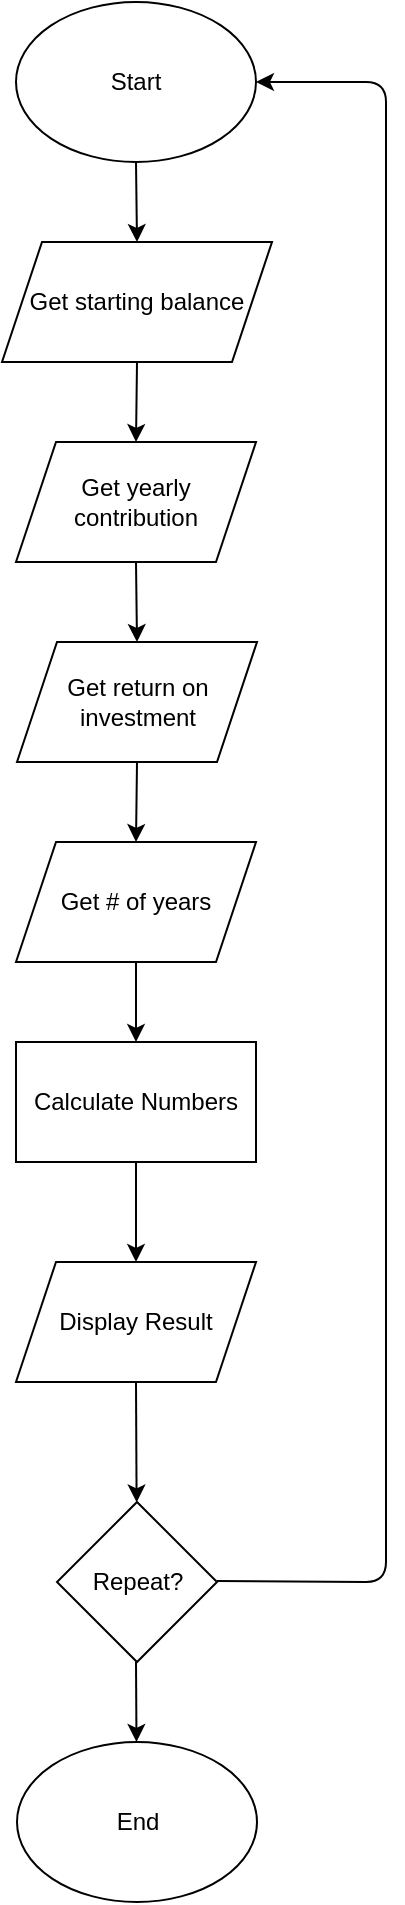 <mxfile version="13.7.1" type="github">
  <diagram id="i7dEBs-npr6sWAwcBF_8" name="Page-1">
    <mxGraphModel dx="2062" dy="1132" grid="1" gridSize="10" guides="1" tooltips="1" connect="1" arrows="1" fold="1" page="1" pageScale="1" pageWidth="850" pageHeight="1100" math="0" shadow="0">
      <root>
        <mxCell id="0" />
        <mxCell id="1" parent="0" />
        <mxCell id="CXA66Xq1C64-4AYXlIk8-1" value="Start" style="ellipse;whiteSpace=wrap;html=1;" parent="1" vertex="1">
          <mxGeometry x="365" width="120" height="80" as="geometry" />
        </mxCell>
        <mxCell id="CXA66Xq1C64-4AYXlIk8-2" value="Get starting balance" style="shape=parallelogram;perimeter=parallelogramPerimeter;whiteSpace=wrap;html=1;fixedSize=1;" parent="1" vertex="1">
          <mxGeometry x="358" y="120" width="135" height="60" as="geometry" />
        </mxCell>
        <mxCell id="CXA66Xq1C64-4AYXlIk8-3" value="" style="endArrow=classic;html=1;exitX=0.5;exitY=1;exitDx=0;exitDy=0;entryX=0.5;entryY=0;entryDx=0;entryDy=0;" parent="1" source="CXA66Xq1C64-4AYXlIk8-1" target="CXA66Xq1C64-4AYXlIk8-2" edge="1">
          <mxGeometry width="50" height="50" relative="1" as="geometry">
            <mxPoint x="400" y="430" as="sourcePoint" />
            <mxPoint x="450" y="380" as="targetPoint" />
          </mxGeometry>
        </mxCell>
        <mxCell id="CXA66Xq1C64-4AYXlIk8-4" value="Get yearly contribution" style="shape=parallelogram;perimeter=parallelogramPerimeter;whiteSpace=wrap;html=1;fixedSize=1;" parent="1" vertex="1">
          <mxGeometry x="365" y="220" width="120" height="60" as="geometry" />
        </mxCell>
        <mxCell id="CXA66Xq1C64-4AYXlIk8-5" value="" style="endArrow=classic;html=1;exitX=0.5;exitY=1;exitDx=0;exitDy=0;entryX=0.5;entryY=0;entryDx=0;entryDy=0;" parent="1" source="CXA66Xq1C64-4AYXlIk8-2" target="CXA66Xq1C64-4AYXlIk8-4" edge="1">
          <mxGeometry width="50" height="50" relative="1" as="geometry">
            <mxPoint x="400" y="430" as="sourcePoint" />
            <mxPoint x="450" y="380" as="targetPoint" />
          </mxGeometry>
        </mxCell>
        <mxCell id="CXA66Xq1C64-4AYXlIk8-6" value="Get return on investment" style="shape=parallelogram;perimeter=parallelogramPerimeter;whiteSpace=wrap;html=1;fixedSize=1;" parent="1" vertex="1">
          <mxGeometry x="365.5" y="320" width="120" height="60" as="geometry" />
        </mxCell>
        <mxCell id="CXA66Xq1C64-4AYXlIk8-7" value="Get # of years" style="shape=parallelogram;perimeter=parallelogramPerimeter;whiteSpace=wrap;html=1;fixedSize=1;" parent="1" vertex="1">
          <mxGeometry x="365" y="420" width="120" height="60" as="geometry" />
        </mxCell>
        <mxCell id="CXA66Xq1C64-4AYXlIk8-8" value="" style="endArrow=classic;html=1;exitX=0.5;exitY=1;exitDx=0;exitDy=0;entryX=0.5;entryY=0;entryDx=0;entryDy=0;" parent="1" source="CXA66Xq1C64-4AYXlIk8-4" target="CXA66Xq1C64-4AYXlIk8-6" edge="1">
          <mxGeometry width="50" height="50" relative="1" as="geometry">
            <mxPoint x="430" y="290" as="sourcePoint" />
            <mxPoint x="450" y="370" as="targetPoint" />
          </mxGeometry>
        </mxCell>
        <mxCell id="CXA66Xq1C64-4AYXlIk8-11" value="" style="endArrow=classic;html=1;exitX=0.5;exitY=1;exitDx=0;exitDy=0;entryX=0.5;entryY=0;entryDx=0;entryDy=0;" parent="1" source="CXA66Xq1C64-4AYXlIk8-6" target="CXA66Xq1C64-4AYXlIk8-7" edge="1">
          <mxGeometry width="50" height="50" relative="1" as="geometry">
            <mxPoint x="400" y="420" as="sourcePoint" />
            <mxPoint x="450" y="370" as="targetPoint" />
          </mxGeometry>
        </mxCell>
        <mxCell id="RiDRtrQ7sRPEerTPDryQ-7" value="" style="endArrow=classic;html=1;exitX=0.5;exitY=1;exitDx=0;exitDy=0;" edge="1" parent="1" source="CXA66Xq1C64-4AYXlIk8-7">
          <mxGeometry width="50" height="50" relative="1" as="geometry">
            <mxPoint x="400" y="600" as="sourcePoint" />
            <mxPoint x="425" y="520" as="targetPoint" />
          </mxGeometry>
        </mxCell>
        <mxCell id="RiDRtrQ7sRPEerTPDryQ-8" value="Calculate Numbers" style="rounded=0;whiteSpace=wrap;html=1;" vertex="1" parent="1">
          <mxGeometry x="365" y="520" width="120" height="60" as="geometry" />
        </mxCell>
        <mxCell id="RiDRtrQ7sRPEerTPDryQ-9" value="" style="endArrow=classic;html=1;exitX=0.5;exitY=1;exitDx=0;exitDy=0;" edge="1" parent="1" source="RiDRtrQ7sRPEerTPDryQ-8">
          <mxGeometry width="50" height="50" relative="1" as="geometry">
            <mxPoint x="425" y="630" as="sourcePoint" />
            <mxPoint x="425" y="630" as="targetPoint" />
          </mxGeometry>
        </mxCell>
        <mxCell id="RiDRtrQ7sRPEerTPDryQ-10" value="Display Result" style="shape=parallelogram;perimeter=parallelogramPerimeter;whiteSpace=wrap;html=1;fixedSize=1;" vertex="1" parent="1">
          <mxGeometry x="365" y="630" width="120" height="60" as="geometry" />
        </mxCell>
        <mxCell id="RiDRtrQ7sRPEerTPDryQ-11" value="Repeat?" style="rhombus;whiteSpace=wrap;html=1;" vertex="1" parent="1">
          <mxGeometry x="385.5" y="750" width="80" height="80" as="geometry" />
        </mxCell>
        <mxCell id="RiDRtrQ7sRPEerTPDryQ-12" value="" style="endArrow=classic;html=1;exitX=0.5;exitY=1;exitDx=0;exitDy=0;" edge="1" parent="1" source="RiDRtrQ7sRPEerTPDryQ-10" target="RiDRtrQ7sRPEerTPDryQ-11">
          <mxGeometry width="50" height="50" relative="1" as="geometry">
            <mxPoint x="400" y="600" as="sourcePoint" />
            <mxPoint x="450" y="550" as="targetPoint" />
          </mxGeometry>
        </mxCell>
        <mxCell id="RiDRtrQ7sRPEerTPDryQ-13" value="" style="endArrow=classic;html=1;" edge="1" parent="1" target="RiDRtrQ7sRPEerTPDryQ-14">
          <mxGeometry width="50" height="50" relative="1" as="geometry">
            <mxPoint x="425" y="830" as="sourcePoint" />
            <mxPoint x="425" y="880" as="targetPoint" />
          </mxGeometry>
        </mxCell>
        <mxCell id="RiDRtrQ7sRPEerTPDryQ-14" value="End" style="ellipse;whiteSpace=wrap;html=1;" vertex="1" parent="1">
          <mxGeometry x="365.5" y="870" width="120" height="80" as="geometry" />
        </mxCell>
        <mxCell id="RiDRtrQ7sRPEerTPDryQ-15" value="" style="endArrow=classic;html=1;entryX=1;entryY=0.5;entryDx=0;entryDy=0;" edge="1" parent="1" target="CXA66Xq1C64-4AYXlIk8-1">
          <mxGeometry width="50" height="50" relative="1" as="geometry">
            <mxPoint x="465.5" y="789.5" as="sourcePoint" />
            <mxPoint x="550" y="30" as="targetPoint" />
            <Array as="points">
              <mxPoint x="550" y="790" />
              <mxPoint x="550" y="40" />
            </Array>
          </mxGeometry>
        </mxCell>
      </root>
    </mxGraphModel>
  </diagram>
</mxfile>
